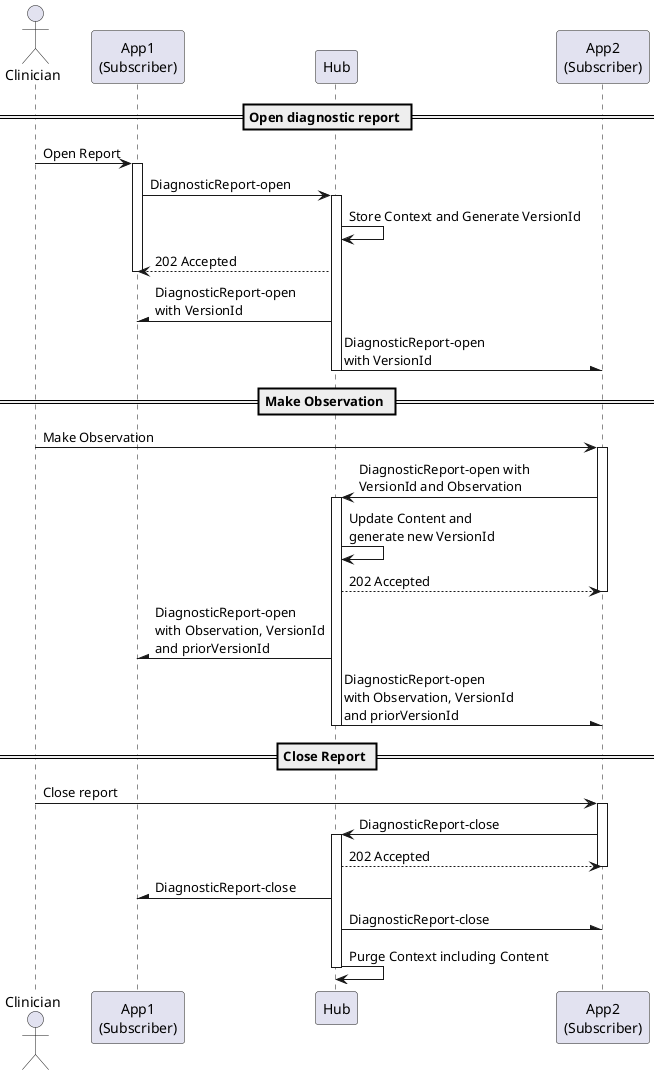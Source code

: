 @startuml

actor Clinician
participant "App1\n(Subscriber)" as App1
participant Hub
participant "App2\n(Subscriber)" as App2

== Open diagnostic report ==

Clinician -> App1: Open Report
activate App1
App1 -> Hub++: DiagnosticReport-open
Hub -> Hub: Store Context and Generate VersionId
App1 <-- Hub: 202 Accepted
deactivate App1

Hub -\ App1: DiagnosticReport-open\nwith VersionId
Hub -\ App2: DiagnosticReport-open\nwith VersionId
deactivate Hub

== Make Observation ==

Clinician -> App2: Make Observation
activate App2
App2 -> Hub++: DiagnosticReport-open with\nVersionId and Observation
Hub -> Hub: Update Content and\ngenerate new VersionId
App2 <-- Hub: 202 Accepted
deactivate App2
Hub -\ App1: DiagnosticReport-open\nwith Observation, VersionId\nand priorVersionId
Hub -\ App2: DiagnosticReport-open\nwith Observation, VersionId\nand priorVersionId
deactivate Hub

== Close Report ==
Clinician -> App2: Close report
activate App2
App2 -> Hub++: DiagnosticReport-close
App2 <-- Hub: 202 Accepted
deactivate App2
Hub -\ App1: DiagnosticReport-close
Hub -\ App2: DiagnosticReport-close
Hub -> Hub: Purge Context including Content
deactivate Hub

@enduml